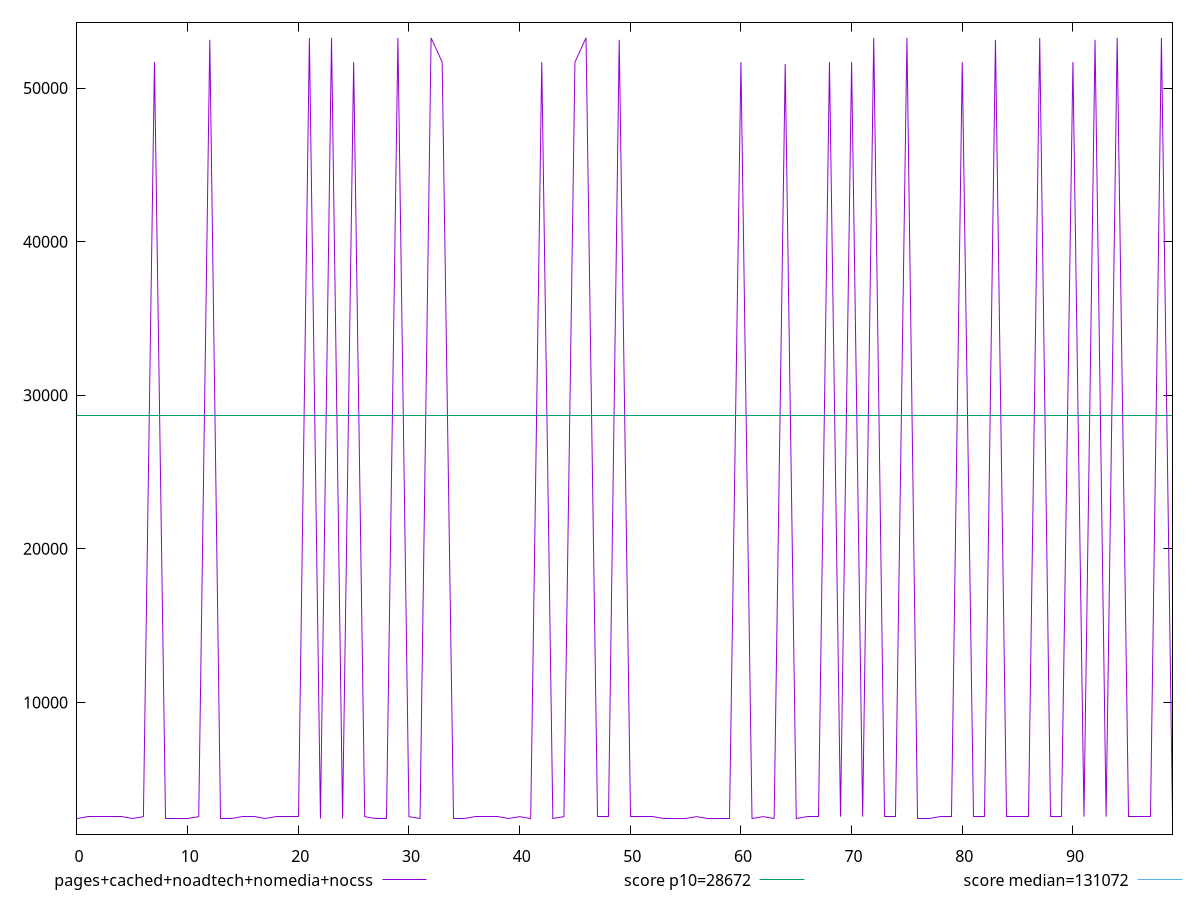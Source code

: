 reset

$pagesCachedNoadtechNomediaNocss <<EOF
0 2440
1 2562
2 2562
3 2562
4 2562
5 2440
6 2562
7 51696
8 2440
9 2440
10 2440
11 2562
12 53147
13 2440
14 2440
15 2562
16 2562
17 2440
18 2562
19 2562
20 2562
21 53269
22 2440
23 53269
24 2440
25 51696
26 2562
27 2440
28 2440
29 53269
30 2562
31 2440
32 53269
33 51696
34 2440
35 2440
36 2562
37 2562
38 2562
39 2440
40 2562
41 2440
42 51696
43 2440
44 2562
45 51696
46 53269
47 2562
48 2562
49 53147
50 2562
51 2562
52 2562
53 2440
54 2440
55 2440
56 2562
57 2440
58 2440
59 2440
60 51696
61 2440
62 2562
63 2440
64 51574
65 2440
66 2562
67 2562
68 51696
69 2562
70 51696
71 2562
72 53269
73 2562
74 2562
75 53269
76 2440
77 2440
78 2562
79 2562
80 51696
81 2562
82 2562
83 53147
84 2562
85 2562
86 2562
87 53269
88 2562
89 2562
90 51696
91 2562
92 53147
93 2562
94 53269
95 2562
96 2562
97 2562
98 53269
99 2562
EOF

set key outside below
set xrange [0:99]
set yrange [1423.42:54285.58]
set trange [1423.42:54285.58]
set terminal svg size 640, 500 enhanced background rgb 'white'
set output "report_00009_2021-02-08T22-37-41.559Z/uses-long-cache-ttl/comparison/line/4_vs_5.svg"

plot $pagesCachedNoadtechNomediaNocss title "pages+cached+noadtech+nomedia+nocss" with line, \
     28672 title "score p10=28672", \
     131072 title "score median=131072"

reset
